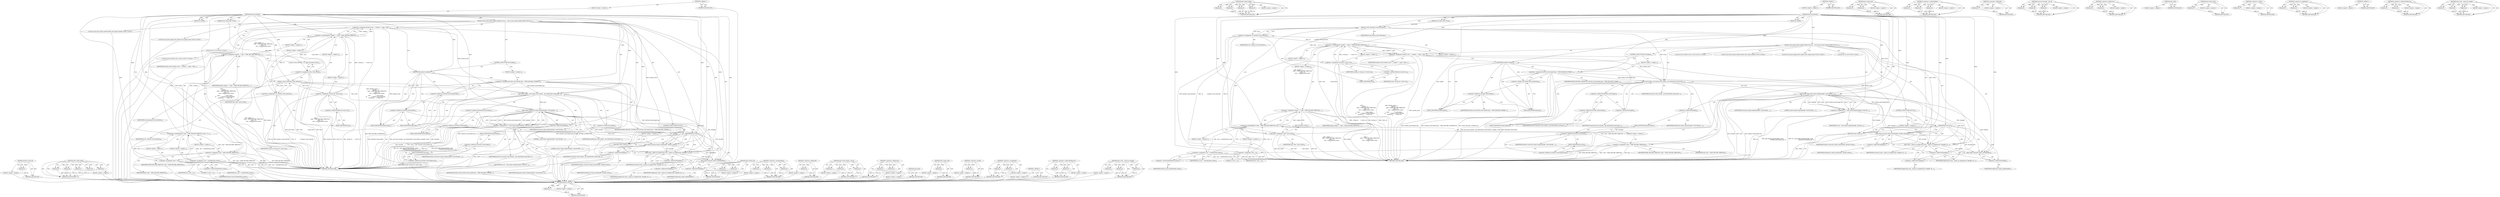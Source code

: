 digraph "perf_event__output_id_sample" {
vulnerable_142 [label=<(METHOD,primary_event_id)>];
vulnerable_143 [label=<(PARAM,p1)>];
vulnerable_144 [label=<(BLOCK,&lt;empty&gt;,&lt;empty&gt;)>];
vulnerable_145 [label=<(METHOD_RETURN,ANY)>];
vulnerable_166 [label=<(METHOD,perf_output_begin)>];
vulnerable_167 [label=<(PARAM,p1)>];
vulnerable_168 [label=<(PARAM,p2)>];
vulnerable_169 [label=<(PARAM,p3)>];
vulnerable_170 [label=<(PARAM,p4)>];
vulnerable_171 [label=<(PARAM,p5)>];
vulnerable_172 [label=<(BLOCK,&lt;empty&gt;,&lt;empty&gt;)>];
vulnerable_173 [label=<(METHOD_RETURN,ANY)>];
vulnerable_6 [label=<(METHOD,&lt;global&gt;)<SUB>1</SUB>>];
vulnerable_7 [label=<(BLOCK,&lt;empty&gt;,&lt;empty&gt;)<SUB>1</SUB>>];
vulnerable_8 [label=<(METHOD,perf_log_throttle)<SUB>1</SUB>>];
vulnerable_9 [label=<(PARAM,struct perf_event *event)<SUB>1</SUB>>];
vulnerable_10 [label=<(PARAM,int enable)<SUB>1</SUB>>];
vulnerable_11 [label=<(BLOCK,{
	struct perf_output_handle handle;
	struct pe...,{
	struct perf_output_handle handle;
	struct pe...)<SUB>2</SUB>>];
vulnerable_12 [label="<(LOCAL,struct perf_output_handle handle: perf_output_handle)<SUB>3</SUB>>"];
vulnerable_13 [label="<(LOCAL,struct perf_sample_data sample: perf_sample_data)<SUB>4</SUB>>"];
vulnerable_14 [label="<(LOCAL,int ret: int)<SUB>5</SUB>>"];
vulnerable_15 [label="<(LOCAL,struct throttle_event: struct)<SUB>12</SUB>>"];
vulnerable_16 [label=<(&lt;operator&gt;.assignment,throttle_event = {
		.header = {
			.type = PER...)<SUB>12</SUB>>];
vulnerable_17 [label=<(IDENTIFIER,throttle_event,throttle_event = {
		.header = {
			.type = PER...)<SUB>12</SUB>>];
vulnerable_18 [label=<(&lt;operator&gt;.arrayInitializer,{
		.header = {
			.type = PERF_RECORD_THROTTLE...)<SUB>12</SUB>>];
vulnerable_19 [label=<(BLOCK,&lt;empty&gt;,&lt;empty&gt;)<SUB>13</SUB>>];
vulnerable_20 [label=<(&lt;operator&gt;.assignment,.header = {
			.type = PERF_RECORD_THROTTLE,
		...)<SUB>13</SUB>>];
vulnerable_21 [label=<(IDENTIFIER,header,.header = {
			.type = PERF_RECORD_THROTTLE,
		...)<SUB>13</SUB>>];
vulnerable_22 [label=<(&lt;operator&gt;.arrayInitializer,{
			.type = PERF_RECORD_THROTTLE,
			.misc = 0...)<SUB>13</SUB>>];
vulnerable_23 [label=<(BLOCK,&lt;empty&gt;,&lt;empty&gt;)<SUB>14</SUB>>];
vulnerable_24 [label=<(&lt;operator&gt;.assignment,.type = PERF_RECORD_THROTTLE)<SUB>14</SUB>>];
vulnerable_25 [label=<(IDENTIFIER,type,.type = PERF_RECORD_THROTTLE)<SUB>14</SUB>>];
vulnerable_26 [label=<(IDENTIFIER,PERF_RECORD_THROTTLE,.type = PERF_RECORD_THROTTLE)<SUB>14</SUB>>];
vulnerable_27 [label=<(BLOCK,&lt;empty&gt;,&lt;empty&gt;)<SUB>15</SUB>>];
vulnerable_28 [label=<(&lt;operator&gt;.assignment,.misc = 0)<SUB>15</SUB>>];
vulnerable_29 [label=<(IDENTIFIER,misc,.misc = 0)<SUB>15</SUB>>];
vulnerable_30 [label=<(LITERAL,0,.misc = 0)<SUB>15</SUB>>];
vulnerable_31 [label=<(BLOCK,&lt;empty&gt;,&lt;empty&gt;)<SUB>16</SUB>>];
vulnerable_32 [label=<(&lt;operator&gt;.assignment,.size = sizeof(throttle_event))<SUB>16</SUB>>];
vulnerable_33 [label=<(IDENTIFIER,size,.size = sizeof(throttle_event))<SUB>16</SUB>>];
vulnerable_34 [label=<(&lt;operator&gt;.sizeOf,sizeof(throttle_event))<SUB>16</SUB>>];
vulnerable_35 [label=<(IDENTIFIER,throttle_event,sizeof(throttle_event))<SUB>16</SUB>>];
vulnerable_36 [label=<(BLOCK,&lt;empty&gt;,&lt;empty&gt;)<SUB>18</SUB>>];
vulnerable_37 [label=<(&lt;operator&gt;.assignment,.time		= perf_clock())<SUB>18</SUB>>];
vulnerable_38 [label=<(IDENTIFIER,time,.time		= perf_clock())<SUB>18</SUB>>];
vulnerable_39 [label=<(perf_clock,perf_clock())<SUB>18</SUB>>];
vulnerable_40 [label=<(BLOCK,&lt;empty&gt;,&lt;empty&gt;)<SUB>19</SUB>>];
vulnerable_41 [label=<(&lt;operator&gt;.assignment,.id		= primary_event_id(event))<SUB>19</SUB>>];
vulnerable_42 [label=<(IDENTIFIER,id,.id		= primary_event_id(event))<SUB>19</SUB>>];
vulnerable_43 [label=<(primary_event_id,primary_event_id(event))<SUB>19</SUB>>];
vulnerable_44 [label=<(IDENTIFIER,event,primary_event_id(event))<SUB>19</SUB>>];
vulnerable_45 [label=<(BLOCK,&lt;empty&gt;,&lt;empty&gt;)<SUB>20</SUB>>];
vulnerable_46 [label=<(&lt;operator&gt;.assignment,.stream_id	= event-&gt;id)<SUB>20</SUB>>];
vulnerable_47 [label=<(IDENTIFIER,stream_id,.stream_id	= event-&gt;id)<SUB>20</SUB>>];
vulnerable_48 [label=<(&lt;operator&gt;.indirectFieldAccess,event-&gt;id)<SUB>20</SUB>>];
vulnerable_49 [label=<(IDENTIFIER,event,.stream_id	= event-&gt;id)<SUB>20</SUB>>];
vulnerable_50 [label=<(FIELD_IDENTIFIER,id,id)<SUB>20</SUB>>];
vulnerable_51 [label=<(CONTROL_STRUCTURE,IF,if (enable))<SUB>23</SUB>>];
vulnerable_52 [label=<(IDENTIFIER,enable,if (enable))<SUB>23</SUB>>];
vulnerable_53 [label=<(BLOCK,&lt;empty&gt;,&lt;empty&gt;)<SUB>24</SUB>>];
vulnerable_54 [label=<(&lt;operator&gt;.assignment,throttle_event.header.type = PERF_RECORD_UNTHRO...)<SUB>24</SUB>>];
vulnerable_55 [label=<(&lt;operator&gt;.fieldAccess,throttle_event.header.type)<SUB>24</SUB>>];
vulnerable_56 [label=<(&lt;operator&gt;.fieldAccess,throttle_event.header)<SUB>24</SUB>>];
vulnerable_57 [label=<(IDENTIFIER,throttle_event,throttle_event.header.type = PERF_RECORD_UNTHRO...)<SUB>24</SUB>>];
vulnerable_58 [label=<(FIELD_IDENTIFIER,header,header)<SUB>24</SUB>>];
vulnerable_59 [label=<(FIELD_IDENTIFIER,type,type)<SUB>24</SUB>>];
vulnerable_60 [label=<(IDENTIFIER,PERF_RECORD_UNTHROTTLE,throttle_event.header.type = PERF_RECORD_UNTHRO...)<SUB>24</SUB>>];
vulnerable_61 [label=<(perf_event_header__init_id,perf_event_header__init_id(&amp;throttle_event.head...)<SUB>26</SUB>>];
vulnerable_62 [label=<(&lt;operator&gt;.addressOf,&amp;throttle_event.header)<SUB>26</SUB>>];
vulnerable_63 [label=<(&lt;operator&gt;.fieldAccess,throttle_event.header)<SUB>26</SUB>>];
vulnerable_64 [label=<(IDENTIFIER,throttle_event,perf_event_header__init_id(&amp;throttle_event.head...)<SUB>26</SUB>>];
vulnerable_65 [label=<(FIELD_IDENTIFIER,header,header)<SUB>26</SUB>>];
vulnerable_66 [label=<(&lt;operator&gt;.addressOf,&amp;sample)<SUB>26</SUB>>];
vulnerable_67 [label=<(IDENTIFIER,sample,perf_event_header__init_id(&amp;throttle_event.head...)<SUB>26</SUB>>];
vulnerable_68 [label=<(IDENTIFIER,event,perf_event_header__init_id(&amp;throttle_event.head...)<SUB>26</SUB>>];
vulnerable_69 [label=<(&lt;operator&gt;.assignment,ret = perf_output_begin(&amp;handle, event,
				thr...)<SUB>28</SUB>>];
vulnerable_70 [label=<(IDENTIFIER,ret,ret = perf_output_begin(&amp;handle, event,
				thr...)<SUB>28</SUB>>];
vulnerable_71 [label=<(perf_output_begin,perf_output_begin(&amp;handle, event,
				throttle_...)<SUB>28</SUB>>];
vulnerable_72 [label=<(&lt;operator&gt;.addressOf,&amp;handle)<SUB>28</SUB>>];
vulnerable_73 [label=<(IDENTIFIER,handle,perf_output_begin(&amp;handle, event,
				throttle_...)<SUB>28</SUB>>];
vulnerable_74 [label=<(IDENTIFIER,event,perf_output_begin(&amp;handle, event,
				throttle_...)<SUB>28</SUB>>];
vulnerable_75 [label=<(&lt;operator&gt;.fieldAccess,throttle_event.header.size)<SUB>29</SUB>>];
vulnerable_76 [label=<(&lt;operator&gt;.fieldAccess,throttle_event.header)<SUB>29</SUB>>];
vulnerable_77 [label=<(IDENTIFIER,throttle_event,perf_output_begin(&amp;handle, event,
				throttle_...)<SUB>29</SUB>>];
vulnerable_78 [label=<(FIELD_IDENTIFIER,header,header)<SUB>29</SUB>>];
vulnerable_79 [label=<(FIELD_IDENTIFIER,size,size)<SUB>29</SUB>>];
vulnerable_80 [label=<(LITERAL,1,perf_output_begin(&amp;handle, event,
				throttle_...)<SUB>29</SUB>>];
vulnerable_81 [label=<(LITERAL,0,perf_output_begin(&amp;handle, event,
				throttle_...)<SUB>29</SUB>>];
vulnerable_82 [label=<(CONTROL_STRUCTURE,IF,if (ret))<SUB>30</SUB>>];
vulnerable_83 [label=<(IDENTIFIER,ret,if (ret))<SUB>30</SUB>>];
vulnerable_84 [label=<(BLOCK,&lt;empty&gt;,&lt;empty&gt;)<SUB>31</SUB>>];
vulnerable_85 [label=<(RETURN,return;,return;)<SUB>31</SUB>>];
vulnerable_86 [label=<(perf_output_put,perf_output_put(&amp;handle, throttle_event))<SUB>33</SUB>>];
vulnerable_87 [label=<(&lt;operator&gt;.addressOf,&amp;handle)<SUB>33</SUB>>];
vulnerable_88 [label=<(IDENTIFIER,handle,perf_output_put(&amp;handle, throttle_event))<SUB>33</SUB>>];
vulnerable_89 [label=<(IDENTIFIER,throttle_event,perf_output_put(&amp;handle, throttle_event))<SUB>33</SUB>>];
vulnerable_90 [label=<(perf_event__output_id_sample,perf_event__output_id_sample(event, &amp;handle, &amp;s...)<SUB>34</SUB>>];
vulnerable_91 [label=<(IDENTIFIER,event,perf_event__output_id_sample(event, &amp;handle, &amp;s...)<SUB>34</SUB>>];
vulnerable_92 [label=<(&lt;operator&gt;.addressOf,&amp;handle)<SUB>34</SUB>>];
vulnerable_93 [label=<(IDENTIFIER,handle,perf_event__output_id_sample(event, &amp;handle, &amp;s...)<SUB>34</SUB>>];
vulnerable_94 [label=<(&lt;operator&gt;.addressOf,&amp;sample)<SUB>34</SUB>>];
vulnerable_95 [label=<(IDENTIFIER,sample,perf_event__output_id_sample(event, &amp;handle, &amp;s...)<SUB>34</SUB>>];
vulnerable_96 [label=<(perf_output_end,perf_output_end(&amp;handle))<SUB>35</SUB>>];
vulnerable_97 [label=<(&lt;operator&gt;.addressOf,&amp;handle)<SUB>35</SUB>>];
vulnerable_98 [label=<(IDENTIFIER,handle,perf_output_end(&amp;handle))<SUB>35</SUB>>];
vulnerable_99 [label=<(METHOD_RETURN,void)<SUB>1</SUB>>];
vulnerable_101 [label=<(METHOD_RETURN,ANY)<SUB>1</SUB>>];
vulnerable_174 [label=<(METHOD,perf_output_put)>];
vulnerable_175 [label=<(PARAM,p1)>];
vulnerable_176 [label=<(PARAM,p2)>];
vulnerable_177 [label=<(BLOCK,&lt;empty&gt;,&lt;empty&gt;)>];
vulnerable_178 [label=<(METHOD_RETURN,ANY)>];
vulnerable_129 [label=<(METHOD,&lt;operator&gt;.arrayInitializer)>];
vulnerable_130 [label=<(PARAM,p1)>];
vulnerable_131 [label=<(PARAM,p2)>];
vulnerable_132 [label=<(PARAM,p3)>];
vulnerable_133 [label=<(BLOCK,&lt;empty&gt;,&lt;empty&gt;)>];
vulnerable_134 [label=<(METHOD_RETURN,ANY)>];
vulnerable_162 [label=<(METHOD,&lt;operator&gt;.addressOf)>];
vulnerable_163 [label=<(PARAM,p1)>];
vulnerable_164 [label=<(BLOCK,&lt;empty&gt;,&lt;empty&gt;)>];
vulnerable_165 [label=<(METHOD_RETURN,ANY)>];
vulnerable_156 [label=<(METHOD,perf_event_header__init_id)>];
vulnerable_157 [label=<(PARAM,p1)>];
vulnerable_158 [label=<(PARAM,p2)>];
vulnerable_159 [label=<(PARAM,p3)>];
vulnerable_160 [label=<(BLOCK,&lt;empty&gt;,&lt;empty&gt;)>];
vulnerable_161 [label=<(METHOD_RETURN,ANY)>];
vulnerable_151 [label=<(METHOD,&lt;operator&gt;.fieldAccess)>];
vulnerable_152 [label=<(PARAM,p1)>];
vulnerable_153 [label=<(PARAM,p2)>];
vulnerable_154 [label=<(BLOCK,&lt;empty&gt;,&lt;empty&gt;)>];
vulnerable_155 [label=<(METHOD_RETURN,ANY)>];
vulnerable_139 [label=<(METHOD,perf_clock)>];
vulnerable_140 [label=<(BLOCK,&lt;empty&gt;,&lt;empty&gt;)>];
vulnerable_141 [label=<(METHOD_RETURN,ANY)>];
vulnerable_185 [label=<(METHOD,perf_output_end)>];
vulnerable_186 [label=<(PARAM,p1)>];
vulnerable_187 [label=<(BLOCK,&lt;empty&gt;,&lt;empty&gt;)>];
vulnerable_188 [label=<(METHOD_RETURN,ANY)>];
vulnerable_135 [label=<(METHOD,&lt;operator&gt;.sizeOf)>];
vulnerable_136 [label=<(PARAM,p1)>];
vulnerable_137 [label=<(BLOCK,&lt;empty&gt;,&lt;empty&gt;)>];
vulnerable_138 [label=<(METHOD_RETURN,ANY)>];
vulnerable_124 [label=<(METHOD,&lt;operator&gt;.assignment)>];
vulnerable_125 [label=<(PARAM,p1)>];
vulnerable_126 [label=<(PARAM,p2)>];
vulnerable_127 [label=<(BLOCK,&lt;empty&gt;,&lt;empty&gt;)>];
vulnerable_128 [label=<(METHOD_RETURN,ANY)>];
vulnerable_118 [label=<(METHOD,&lt;global&gt;)<SUB>1</SUB>>];
vulnerable_119 [label=<(BLOCK,&lt;empty&gt;,&lt;empty&gt;)>];
vulnerable_120 [label=<(METHOD_RETURN,ANY)>];
vulnerable_146 [label=<(METHOD,&lt;operator&gt;.indirectFieldAccess)>];
vulnerable_147 [label=<(PARAM,p1)>];
vulnerable_148 [label=<(PARAM,p2)>];
vulnerable_149 [label=<(BLOCK,&lt;empty&gt;,&lt;empty&gt;)>];
vulnerable_150 [label=<(METHOD_RETURN,ANY)>];
vulnerable_179 [label=<(METHOD,perf_event__output_id_sample)>];
vulnerable_180 [label=<(PARAM,p1)>];
vulnerable_181 [label=<(PARAM,p2)>];
vulnerable_182 [label=<(PARAM,p3)>];
vulnerable_183 [label=<(BLOCK,&lt;empty&gt;,&lt;empty&gt;)>];
vulnerable_184 [label=<(METHOD_RETURN,ANY)>];
fixed_141 [label=<(METHOD,primary_event_id)>];
fixed_142 [label=<(PARAM,p1)>];
fixed_143 [label=<(BLOCK,&lt;empty&gt;,&lt;empty&gt;)>];
fixed_144 [label=<(METHOD_RETURN,ANY)>];
fixed_165 [label=<(METHOD,perf_output_begin)>];
fixed_166 [label=<(PARAM,p1)>];
fixed_167 [label=<(PARAM,p2)>];
fixed_168 [label=<(PARAM,p3)>];
fixed_169 [label=<(PARAM,p4)>];
fixed_170 [label=<(BLOCK,&lt;empty&gt;,&lt;empty&gt;)>];
fixed_171 [label=<(METHOD_RETURN,ANY)>];
fixed_6 [label=<(METHOD,&lt;global&gt;)<SUB>1</SUB>>];
fixed_7 [label=<(BLOCK,&lt;empty&gt;,&lt;empty&gt;)<SUB>1</SUB>>];
fixed_8 [label=<(METHOD,perf_log_throttle)<SUB>1</SUB>>];
fixed_9 [label=<(PARAM,struct perf_event *event)<SUB>1</SUB>>];
fixed_10 [label=<(PARAM,int enable)<SUB>1</SUB>>];
fixed_11 [label=<(BLOCK,{
	struct perf_output_handle handle;
	struct pe...,{
	struct perf_output_handle handle;
	struct pe...)<SUB>2</SUB>>];
fixed_12 [label="<(LOCAL,struct perf_output_handle handle: perf_output_handle)<SUB>3</SUB>>"];
fixed_13 [label="<(LOCAL,struct perf_sample_data sample: perf_sample_data)<SUB>4</SUB>>"];
fixed_14 [label="<(LOCAL,int ret: int)<SUB>5</SUB>>"];
fixed_15 [label="<(LOCAL,struct throttle_event: struct)<SUB>12</SUB>>"];
fixed_16 [label=<(&lt;operator&gt;.assignment,throttle_event = {
		.header = {
			.type = PER...)<SUB>12</SUB>>];
fixed_17 [label=<(IDENTIFIER,throttle_event,throttle_event = {
		.header = {
			.type = PER...)<SUB>12</SUB>>];
fixed_18 [label=<(&lt;operator&gt;.arrayInitializer,{
		.header = {
			.type = PERF_RECORD_THROTTLE...)<SUB>12</SUB>>];
fixed_19 [label=<(BLOCK,&lt;empty&gt;,&lt;empty&gt;)<SUB>13</SUB>>];
fixed_20 [label=<(&lt;operator&gt;.assignment,.header = {
			.type = PERF_RECORD_THROTTLE,
		...)<SUB>13</SUB>>];
fixed_21 [label=<(IDENTIFIER,header,.header = {
			.type = PERF_RECORD_THROTTLE,
		...)<SUB>13</SUB>>];
fixed_22 [label=<(&lt;operator&gt;.arrayInitializer,{
			.type = PERF_RECORD_THROTTLE,
			.misc = 0...)<SUB>13</SUB>>];
fixed_23 [label=<(BLOCK,&lt;empty&gt;,&lt;empty&gt;)<SUB>14</SUB>>];
fixed_24 [label=<(&lt;operator&gt;.assignment,.type = PERF_RECORD_THROTTLE)<SUB>14</SUB>>];
fixed_25 [label=<(IDENTIFIER,type,.type = PERF_RECORD_THROTTLE)<SUB>14</SUB>>];
fixed_26 [label=<(IDENTIFIER,PERF_RECORD_THROTTLE,.type = PERF_RECORD_THROTTLE)<SUB>14</SUB>>];
fixed_27 [label=<(BLOCK,&lt;empty&gt;,&lt;empty&gt;)<SUB>15</SUB>>];
fixed_28 [label=<(&lt;operator&gt;.assignment,.misc = 0)<SUB>15</SUB>>];
fixed_29 [label=<(IDENTIFIER,misc,.misc = 0)<SUB>15</SUB>>];
fixed_30 [label=<(LITERAL,0,.misc = 0)<SUB>15</SUB>>];
fixed_31 [label=<(BLOCK,&lt;empty&gt;,&lt;empty&gt;)<SUB>16</SUB>>];
fixed_32 [label=<(&lt;operator&gt;.assignment,.size = sizeof(throttle_event))<SUB>16</SUB>>];
fixed_33 [label=<(IDENTIFIER,size,.size = sizeof(throttle_event))<SUB>16</SUB>>];
fixed_34 [label=<(&lt;operator&gt;.sizeOf,sizeof(throttle_event))<SUB>16</SUB>>];
fixed_35 [label=<(IDENTIFIER,throttle_event,sizeof(throttle_event))<SUB>16</SUB>>];
fixed_36 [label=<(BLOCK,&lt;empty&gt;,&lt;empty&gt;)<SUB>18</SUB>>];
fixed_37 [label=<(&lt;operator&gt;.assignment,.time		= perf_clock())<SUB>18</SUB>>];
fixed_38 [label=<(IDENTIFIER,time,.time		= perf_clock())<SUB>18</SUB>>];
fixed_39 [label=<(perf_clock,perf_clock())<SUB>18</SUB>>];
fixed_40 [label=<(BLOCK,&lt;empty&gt;,&lt;empty&gt;)<SUB>19</SUB>>];
fixed_41 [label=<(&lt;operator&gt;.assignment,.id		= primary_event_id(event))<SUB>19</SUB>>];
fixed_42 [label=<(IDENTIFIER,id,.id		= primary_event_id(event))<SUB>19</SUB>>];
fixed_43 [label=<(primary_event_id,primary_event_id(event))<SUB>19</SUB>>];
fixed_44 [label=<(IDENTIFIER,event,primary_event_id(event))<SUB>19</SUB>>];
fixed_45 [label=<(BLOCK,&lt;empty&gt;,&lt;empty&gt;)<SUB>20</SUB>>];
fixed_46 [label=<(&lt;operator&gt;.assignment,.stream_id	= event-&gt;id)<SUB>20</SUB>>];
fixed_47 [label=<(IDENTIFIER,stream_id,.stream_id	= event-&gt;id)<SUB>20</SUB>>];
fixed_48 [label=<(&lt;operator&gt;.indirectFieldAccess,event-&gt;id)<SUB>20</SUB>>];
fixed_49 [label=<(IDENTIFIER,event,.stream_id	= event-&gt;id)<SUB>20</SUB>>];
fixed_50 [label=<(FIELD_IDENTIFIER,id,id)<SUB>20</SUB>>];
fixed_51 [label=<(CONTROL_STRUCTURE,IF,if (enable))<SUB>23</SUB>>];
fixed_52 [label=<(IDENTIFIER,enable,if (enable))<SUB>23</SUB>>];
fixed_53 [label=<(BLOCK,&lt;empty&gt;,&lt;empty&gt;)<SUB>24</SUB>>];
fixed_54 [label=<(&lt;operator&gt;.assignment,throttle_event.header.type = PERF_RECORD_UNTHRO...)<SUB>24</SUB>>];
fixed_55 [label=<(&lt;operator&gt;.fieldAccess,throttle_event.header.type)<SUB>24</SUB>>];
fixed_56 [label=<(&lt;operator&gt;.fieldAccess,throttle_event.header)<SUB>24</SUB>>];
fixed_57 [label=<(IDENTIFIER,throttle_event,throttle_event.header.type = PERF_RECORD_UNTHRO...)<SUB>24</SUB>>];
fixed_58 [label=<(FIELD_IDENTIFIER,header,header)<SUB>24</SUB>>];
fixed_59 [label=<(FIELD_IDENTIFIER,type,type)<SUB>24</SUB>>];
fixed_60 [label=<(IDENTIFIER,PERF_RECORD_UNTHROTTLE,throttle_event.header.type = PERF_RECORD_UNTHRO...)<SUB>24</SUB>>];
fixed_61 [label=<(perf_event_header__init_id,perf_event_header__init_id(&amp;throttle_event.head...)<SUB>26</SUB>>];
fixed_62 [label=<(&lt;operator&gt;.addressOf,&amp;throttle_event.header)<SUB>26</SUB>>];
fixed_63 [label=<(&lt;operator&gt;.fieldAccess,throttle_event.header)<SUB>26</SUB>>];
fixed_64 [label=<(IDENTIFIER,throttle_event,perf_event_header__init_id(&amp;throttle_event.head...)<SUB>26</SUB>>];
fixed_65 [label=<(FIELD_IDENTIFIER,header,header)<SUB>26</SUB>>];
fixed_66 [label=<(&lt;operator&gt;.addressOf,&amp;sample)<SUB>26</SUB>>];
fixed_67 [label=<(IDENTIFIER,sample,perf_event_header__init_id(&amp;throttle_event.head...)<SUB>26</SUB>>];
fixed_68 [label=<(IDENTIFIER,event,perf_event_header__init_id(&amp;throttle_event.head...)<SUB>26</SUB>>];
fixed_69 [label=<(&lt;operator&gt;.assignment,ret = perf_output_begin(&amp;handle, event,
				thr...)<SUB>28</SUB>>];
fixed_70 [label=<(IDENTIFIER,ret,ret = perf_output_begin(&amp;handle, event,
				thr...)<SUB>28</SUB>>];
fixed_71 [label=<(perf_output_begin,perf_output_begin(&amp;handle, event,
				throttle_...)<SUB>28</SUB>>];
fixed_72 [label=<(&lt;operator&gt;.addressOf,&amp;handle)<SUB>28</SUB>>];
fixed_73 [label=<(IDENTIFIER,handle,perf_output_begin(&amp;handle, event,
				throttle_...)<SUB>28</SUB>>];
fixed_74 [label=<(IDENTIFIER,event,perf_output_begin(&amp;handle, event,
				throttle_...)<SUB>28</SUB>>];
fixed_75 [label=<(&lt;operator&gt;.fieldAccess,throttle_event.header.size)<SUB>29</SUB>>];
fixed_76 [label=<(&lt;operator&gt;.fieldAccess,throttle_event.header)<SUB>29</SUB>>];
fixed_77 [label=<(IDENTIFIER,throttle_event,perf_output_begin(&amp;handle, event,
				throttle_...)<SUB>29</SUB>>];
fixed_78 [label=<(FIELD_IDENTIFIER,header,header)<SUB>29</SUB>>];
fixed_79 [label=<(FIELD_IDENTIFIER,size,size)<SUB>29</SUB>>];
fixed_80 [label=<(LITERAL,0,perf_output_begin(&amp;handle, event,
				throttle_...)<SUB>29</SUB>>];
fixed_81 [label=<(CONTROL_STRUCTURE,IF,if (ret))<SUB>30</SUB>>];
fixed_82 [label=<(IDENTIFIER,ret,if (ret))<SUB>30</SUB>>];
fixed_83 [label=<(BLOCK,&lt;empty&gt;,&lt;empty&gt;)<SUB>31</SUB>>];
fixed_84 [label=<(RETURN,return;,return;)<SUB>31</SUB>>];
fixed_85 [label=<(perf_output_put,perf_output_put(&amp;handle, throttle_event))<SUB>33</SUB>>];
fixed_86 [label=<(&lt;operator&gt;.addressOf,&amp;handle)<SUB>33</SUB>>];
fixed_87 [label=<(IDENTIFIER,handle,perf_output_put(&amp;handle, throttle_event))<SUB>33</SUB>>];
fixed_88 [label=<(IDENTIFIER,throttle_event,perf_output_put(&amp;handle, throttle_event))<SUB>33</SUB>>];
fixed_89 [label=<(perf_event__output_id_sample,perf_event__output_id_sample(event, &amp;handle, &amp;s...)<SUB>34</SUB>>];
fixed_90 [label=<(IDENTIFIER,event,perf_event__output_id_sample(event, &amp;handle, &amp;s...)<SUB>34</SUB>>];
fixed_91 [label=<(&lt;operator&gt;.addressOf,&amp;handle)<SUB>34</SUB>>];
fixed_92 [label=<(IDENTIFIER,handle,perf_event__output_id_sample(event, &amp;handle, &amp;s...)<SUB>34</SUB>>];
fixed_93 [label=<(&lt;operator&gt;.addressOf,&amp;sample)<SUB>34</SUB>>];
fixed_94 [label=<(IDENTIFIER,sample,perf_event__output_id_sample(event, &amp;handle, &amp;s...)<SUB>34</SUB>>];
fixed_95 [label=<(perf_output_end,perf_output_end(&amp;handle))<SUB>35</SUB>>];
fixed_96 [label=<(&lt;operator&gt;.addressOf,&amp;handle)<SUB>35</SUB>>];
fixed_97 [label=<(IDENTIFIER,handle,perf_output_end(&amp;handle))<SUB>35</SUB>>];
fixed_98 [label=<(METHOD_RETURN,void)<SUB>1</SUB>>];
fixed_100 [label=<(METHOD_RETURN,ANY)<SUB>1</SUB>>];
fixed_172 [label=<(METHOD,perf_output_put)>];
fixed_173 [label=<(PARAM,p1)>];
fixed_174 [label=<(PARAM,p2)>];
fixed_175 [label=<(BLOCK,&lt;empty&gt;,&lt;empty&gt;)>];
fixed_176 [label=<(METHOD_RETURN,ANY)>];
fixed_128 [label=<(METHOD,&lt;operator&gt;.arrayInitializer)>];
fixed_129 [label=<(PARAM,p1)>];
fixed_130 [label=<(PARAM,p2)>];
fixed_131 [label=<(PARAM,p3)>];
fixed_132 [label=<(BLOCK,&lt;empty&gt;,&lt;empty&gt;)>];
fixed_133 [label=<(METHOD_RETURN,ANY)>];
fixed_161 [label=<(METHOD,&lt;operator&gt;.addressOf)>];
fixed_162 [label=<(PARAM,p1)>];
fixed_163 [label=<(BLOCK,&lt;empty&gt;,&lt;empty&gt;)>];
fixed_164 [label=<(METHOD_RETURN,ANY)>];
fixed_155 [label=<(METHOD,perf_event_header__init_id)>];
fixed_156 [label=<(PARAM,p1)>];
fixed_157 [label=<(PARAM,p2)>];
fixed_158 [label=<(PARAM,p3)>];
fixed_159 [label=<(BLOCK,&lt;empty&gt;,&lt;empty&gt;)>];
fixed_160 [label=<(METHOD_RETURN,ANY)>];
fixed_150 [label=<(METHOD,&lt;operator&gt;.fieldAccess)>];
fixed_151 [label=<(PARAM,p1)>];
fixed_152 [label=<(PARAM,p2)>];
fixed_153 [label=<(BLOCK,&lt;empty&gt;,&lt;empty&gt;)>];
fixed_154 [label=<(METHOD_RETURN,ANY)>];
fixed_138 [label=<(METHOD,perf_clock)>];
fixed_139 [label=<(BLOCK,&lt;empty&gt;,&lt;empty&gt;)>];
fixed_140 [label=<(METHOD_RETURN,ANY)>];
fixed_183 [label=<(METHOD,perf_output_end)>];
fixed_184 [label=<(PARAM,p1)>];
fixed_185 [label=<(BLOCK,&lt;empty&gt;,&lt;empty&gt;)>];
fixed_186 [label=<(METHOD_RETURN,ANY)>];
fixed_134 [label=<(METHOD,&lt;operator&gt;.sizeOf)>];
fixed_135 [label=<(PARAM,p1)>];
fixed_136 [label=<(BLOCK,&lt;empty&gt;,&lt;empty&gt;)>];
fixed_137 [label=<(METHOD_RETURN,ANY)>];
fixed_123 [label=<(METHOD,&lt;operator&gt;.assignment)>];
fixed_124 [label=<(PARAM,p1)>];
fixed_125 [label=<(PARAM,p2)>];
fixed_126 [label=<(BLOCK,&lt;empty&gt;,&lt;empty&gt;)>];
fixed_127 [label=<(METHOD_RETURN,ANY)>];
fixed_117 [label=<(METHOD,&lt;global&gt;)<SUB>1</SUB>>];
fixed_118 [label=<(BLOCK,&lt;empty&gt;,&lt;empty&gt;)>];
fixed_119 [label=<(METHOD_RETURN,ANY)>];
fixed_145 [label=<(METHOD,&lt;operator&gt;.indirectFieldAccess)>];
fixed_146 [label=<(PARAM,p1)>];
fixed_147 [label=<(PARAM,p2)>];
fixed_148 [label=<(BLOCK,&lt;empty&gt;,&lt;empty&gt;)>];
fixed_149 [label=<(METHOD_RETURN,ANY)>];
fixed_177 [label=<(METHOD,perf_event__output_id_sample)>];
fixed_178 [label=<(PARAM,p1)>];
fixed_179 [label=<(PARAM,p2)>];
fixed_180 [label=<(PARAM,p3)>];
fixed_181 [label=<(BLOCK,&lt;empty&gt;,&lt;empty&gt;)>];
fixed_182 [label=<(METHOD_RETURN,ANY)>];
vulnerable_142 -> vulnerable_143  [key=0, label="AST: "];
vulnerable_142 -> vulnerable_143  [key=1, label="DDG: "];
vulnerable_142 -> vulnerable_144  [key=0, label="AST: "];
vulnerable_142 -> vulnerable_145  [key=0, label="AST: "];
vulnerable_142 -> vulnerable_145  [key=1, label="CFG: "];
vulnerable_143 -> vulnerable_145  [key=0, label="DDG: p1"];
vulnerable_144 -> fixed_141  [key=0];
vulnerable_145 -> fixed_141  [key=0];
vulnerable_166 -> vulnerable_167  [key=0, label="AST: "];
vulnerable_166 -> vulnerable_167  [key=1, label="DDG: "];
vulnerable_166 -> vulnerable_172  [key=0, label="AST: "];
vulnerable_166 -> vulnerable_168  [key=0, label="AST: "];
vulnerable_166 -> vulnerable_168  [key=1, label="DDG: "];
vulnerable_166 -> vulnerable_173  [key=0, label="AST: "];
vulnerable_166 -> vulnerable_173  [key=1, label="CFG: "];
vulnerable_166 -> vulnerable_169  [key=0, label="AST: "];
vulnerable_166 -> vulnerable_169  [key=1, label="DDG: "];
vulnerable_166 -> vulnerable_170  [key=0, label="AST: "];
vulnerable_166 -> vulnerable_170  [key=1, label="DDG: "];
vulnerable_166 -> vulnerable_171  [key=0, label="AST: "];
vulnerable_166 -> vulnerable_171  [key=1, label="DDG: "];
vulnerable_167 -> vulnerable_173  [key=0, label="DDG: p1"];
vulnerable_168 -> vulnerable_173  [key=0, label="DDG: p2"];
vulnerable_169 -> vulnerable_173  [key=0, label="DDG: p3"];
vulnerable_170 -> vulnerable_173  [key=0, label="DDG: p4"];
vulnerable_171 -> vulnerable_173  [key=0, label="DDG: p5"];
vulnerable_172 -> fixed_141  [key=0];
vulnerable_173 -> fixed_141  [key=0];
vulnerable_6 -> vulnerable_7  [key=0, label="AST: "];
vulnerable_6 -> vulnerable_101  [key=0, label="AST: "];
vulnerable_6 -> vulnerable_101  [key=1, label="CFG: "];
vulnerable_7 -> vulnerable_8  [key=0, label="AST: "];
vulnerable_8 -> vulnerable_9  [key=0, label="AST: "];
vulnerable_8 -> vulnerable_9  [key=1, label="DDG: "];
vulnerable_8 -> vulnerable_10  [key=0, label="AST: "];
vulnerable_8 -> vulnerable_10  [key=1, label="DDG: "];
vulnerable_8 -> vulnerable_11  [key=0, label="AST: "];
vulnerable_8 -> vulnerable_99  [key=0, label="AST: "];
vulnerable_8 -> vulnerable_24  [key=0, label="CFG: "];
vulnerable_8 -> vulnerable_24  [key=1, label="DDG: "];
vulnerable_8 -> vulnerable_52  [key=0, label="DDG: "];
vulnerable_8 -> vulnerable_61  [key=0, label="DDG: "];
vulnerable_8 -> vulnerable_83  [key=0, label="DDG: "];
vulnerable_8 -> vulnerable_86  [key=0, label="DDG: "];
vulnerable_8 -> vulnerable_90  [key=0, label="DDG: "];
vulnerable_8 -> vulnerable_96  [key=0, label="DDG: "];
vulnerable_8 -> vulnerable_18  [key=0, label="DDG: "];
vulnerable_8 -> vulnerable_54  [key=0, label="DDG: "];
vulnerable_8 -> vulnerable_71  [key=0, label="DDG: "];
vulnerable_8 -> vulnerable_85  [key=0, label="DDG: "];
vulnerable_8 -> vulnerable_37  [key=0, label="DDG: "];
vulnerable_8 -> vulnerable_22  [key=0, label="DDG: "];
vulnerable_8 -> vulnerable_43  [key=0, label="DDG: "];
vulnerable_8 -> vulnerable_28  [key=0, label="DDG: "];
vulnerable_9 -> vulnerable_43  [key=0, label="DDG: event"];
vulnerable_10 -> vulnerable_99  [key=0, label="DDG: enable"];
vulnerable_11 -> vulnerable_12  [key=0, label="AST: "];
vulnerable_11 -> vulnerable_13  [key=0, label="AST: "];
vulnerable_11 -> vulnerable_14  [key=0, label="AST: "];
vulnerable_11 -> vulnerable_15  [key=0, label="AST: "];
vulnerable_11 -> vulnerable_16  [key=0, label="AST: "];
vulnerable_11 -> vulnerable_51  [key=0, label="AST: "];
vulnerable_11 -> vulnerable_61  [key=0, label="AST: "];
vulnerable_11 -> vulnerable_69  [key=0, label="AST: "];
vulnerable_11 -> vulnerable_82  [key=0, label="AST: "];
vulnerable_11 -> vulnerable_86  [key=0, label="AST: "];
vulnerable_11 -> vulnerable_90  [key=0, label="AST: "];
vulnerable_11 -> vulnerable_96  [key=0, label="AST: "];
vulnerable_12 -> fixed_141  [key=0];
vulnerable_13 -> fixed_141  [key=0];
vulnerable_14 -> fixed_141  [key=0];
vulnerable_15 -> fixed_141  [key=0];
vulnerable_16 -> vulnerable_17  [key=0, label="AST: "];
vulnerable_16 -> vulnerable_18  [key=0, label="AST: "];
vulnerable_16 -> vulnerable_52  [key=0, label="CFG: "];
vulnerable_16 -> vulnerable_99  [key=0, label="DDG: throttle_event"];
vulnerable_16 -> vulnerable_99  [key=1, label="DDG: {
		.header = {
			.type = PERF_RECORD_THROTTLE,
			.misc = 0,
			.size = sizeof(throttle_event),
		},
		.time		= perf_clock(),
		.id		= primary_event_id(event),
		.stream_id	= event-&gt;id,
	}"];
vulnerable_16 -> vulnerable_99  [key=2, label="DDG: throttle_event = {
		.header = {
			.type = PERF_RECORD_THROTTLE,
			.misc = 0,
			.size = sizeof(throttle_event),
		},
		.time		= perf_clock(),
		.id		= primary_event_id(event),
		.stream_id	= event-&gt;id,
	}"];
vulnerable_16 -> vulnerable_61  [key=0, label="DDG: throttle_event"];
vulnerable_16 -> vulnerable_86  [key=0, label="DDG: throttle_event"];
vulnerable_17 -> fixed_141  [key=0];
vulnerable_18 -> vulnerable_19  [key=0, label="AST: "];
vulnerable_18 -> vulnerable_36  [key=0, label="AST: "];
vulnerable_18 -> vulnerable_40  [key=0, label="AST: "];
vulnerable_18 -> vulnerable_45  [key=0, label="AST: "];
vulnerable_18 -> vulnerable_16  [key=0, label="CFG: "];
vulnerable_18 -> vulnerable_16  [key=1, label="DDG: &lt;empty&gt;"];
vulnerable_18 -> vulnerable_16  [key=2, label="DDG: "];
vulnerable_19 -> vulnerable_20  [key=0, label="AST: "];
vulnerable_20 -> vulnerable_21  [key=0, label="AST: "];
vulnerable_20 -> vulnerable_22  [key=0, label="AST: "];
vulnerable_20 -> vulnerable_39  [key=0, label="CFG: "];
vulnerable_20 -> vulnerable_99  [key=0, label="DDG: {
			.type = PERF_RECORD_THROTTLE,
			.misc = 0,
			.size = sizeof(throttle_event),
		}"];
vulnerable_20 -> vulnerable_99  [key=1, label="DDG: .header = {
			.type = PERF_RECORD_THROTTLE,
			.misc = 0,
			.size = sizeof(throttle_event),
		}"];
vulnerable_20 -> vulnerable_99  [key=2, label="DDG: header"];
vulnerable_20 -> vulnerable_18  [key=0, label="DDG: .header = {
			.type = PERF_RECORD_THROTTLE,
			.misc = 0,
			.size = sizeof(throttle_event),
		}"];
vulnerable_21 -> fixed_141  [key=0];
vulnerable_22 -> vulnerable_23  [key=0, label="AST: "];
vulnerable_22 -> vulnerable_27  [key=0, label="AST: "];
vulnerable_22 -> vulnerable_31  [key=0, label="AST: "];
vulnerable_22 -> vulnerable_20  [key=0, label="CFG: "];
vulnerable_22 -> vulnerable_20  [key=1, label="DDG: &lt;empty&gt;"];
vulnerable_22 -> vulnerable_20  [key=2, label="DDG: "];
vulnerable_23 -> vulnerable_24  [key=0, label="AST: "];
vulnerable_24 -> vulnerable_25  [key=0, label="AST: "];
vulnerable_24 -> vulnerable_26  [key=0, label="AST: "];
vulnerable_24 -> vulnerable_28  [key=0, label="CFG: "];
vulnerable_24 -> vulnerable_99  [key=0, label="DDG: PERF_RECORD_THROTTLE"];
vulnerable_24 -> vulnerable_99  [key=1, label="DDG: .type = PERF_RECORD_THROTTLE"];
vulnerable_24 -> vulnerable_99  [key=2, label="DDG: type"];
vulnerable_24 -> vulnerable_22  [key=0, label="DDG: .type = PERF_RECORD_THROTTLE"];
vulnerable_25 -> fixed_141  [key=0];
vulnerable_26 -> fixed_141  [key=0];
vulnerable_27 -> vulnerable_28  [key=0, label="AST: "];
vulnerable_28 -> vulnerable_29  [key=0, label="AST: "];
vulnerable_28 -> vulnerable_30  [key=0, label="AST: "];
vulnerable_28 -> vulnerable_34  [key=0, label="CFG: "];
vulnerable_28 -> vulnerable_99  [key=0, label="DDG: .misc = 0"];
vulnerable_28 -> vulnerable_99  [key=1, label="DDG: misc"];
vulnerable_28 -> vulnerable_22  [key=0, label="DDG: .misc = 0"];
vulnerable_29 -> fixed_141  [key=0];
vulnerable_30 -> fixed_141  [key=0];
vulnerable_31 -> vulnerable_32  [key=0, label="AST: "];
vulnerable_32 -> vulnerable_33  [key=0, label="AST: "];
vulnerable_32 -> vulnerable_34  [key=0, label="AST: "];
vulnerable_32 -> vulnerable_22  [key=0, label="CFG: "];
vulnerable_32 -> vulnerable_22  [key=1, label="DDG: .size = sizeof(throttle_event)"];
vulnerable_32 -> vulnerable_99  [key=0, label="DDG: .size = sizeof(throttle_event)"];
vulnerable_32 -> vulnerable_99  [key=1, label="DDG: size"];
vulnerable_33 -> fixed_141  [key=0];
vulnerable_34 -> vulnerable_35  [key=0, label="AST: "];
vulnerable_34 -> vulnerable_32  [key=0, label="CFG: "];
vulnerable_35 -> fixed_141  [key=0];
vulnerable_36 -> vulnerable_37  [key=0, label="AST: "];
vulnerable_37 -> vulnerable_38  [key=0, label="AST: "];
vulnerable_37 -> vulnerable_39  [key=0, label="AST: "];
vulnerable_37 -> vulnerable_43  [key=0, label="CFG: "];
vulnerable_37 -> vulnerable_99  [key=0, label="DDG: perf_clock()"];
vulnerable_37 -> vulnerable_99  [key=1, label="DDG: .time		= perf_clock()"];
vulnerable_37 -> vulnerable_99  [key=2, label="DDG: time"];
vulnerable_37 -> vulnerable_18  [key=0, label="DDG: .time		= perf_clock()"];
vulnerable_38 -> fixed_141  [key=0];
vulnerable_39 -> vulnerable_37  [key=0, label="CFG: "];
vulnerable_40 -> vulnerable_41  [key=0, label="AST: "];
vulnerable_41 -> vulnerable_42  [key=0, label="AST: "];
vulnerable_41 -> vulnerable_43  [key=0, label="AST: "];
vulnerable_41 -> vulnerable_50  [key=0, label="CFG: "];
vulnerable_41 -> vulnerable_99  [key=0, label="DDG: primary_event_id(event)"];
vulnerable_41 -> vulnerable_99  [key=1, label="DDG: .id		= primary_event_id(event)"];
vulnerable_41 -> vulnerable_99  [key=2, label="DDG: id"];
vulnerable_41 -> vulnerable_18  [key=0, label="DDG: .id		= primary_event_id(event)"];
vulnerable_42 -> fixed_141  [key=0];
vulnerable_43 -> vulnerable_44  [key=0, label="AST: "];
vulnerable_43 -> vulnerable_41  [key=0, label="CFG: "];
vulnerable_43 -> vulnerable_41  [key=1, label="DDG: event"];
vulnerable_43 -> vulnerable_61  [key=0, label="DDG: event"];
vulnerable_43 -> vulnerable_90  [key=0, label="DDG: event"];
vulnerable_43 -> vulnerable_71  [key=0, label="DDG: event"];
vulnerable_43 -> vulnerable_46  [key=0, label="DDG: event"];
vulnerable_44 -> fixed_141  [key=0];
vulnerable_45 -> vulnerable_46  [key=0, label="AST: "];
vulnerable_46 -> vulnerable_47  [key=0, label="AST: "];
vulnerable_46 -> vulnerable_48  [key=0, label="AST: "];
vulnerable_46 -> vulnerable_18  [key=0, label="CFG: "];
vulnerable_46 -> vulnerable_18  [key=1, label="DDG: .stream_id	= event-&gt;id"];
vulnerable_46 -> vulnerable_99  [key=0, label="DDG: event-&gt;id"];
vulnerable_46 -> vulnerable_99  [key=1, label="DDG: .stream_id	= event-&gt;id"];
vulnerable_46 -> vulnerable_99  [key=2, label="DDG: stream_id"];
vulnerable_47 -> fixed_141  [key=0];
vulnerable_48 -> vulnerable_49  [key=0, label="AST: "];
vulnerable_48 -> vulnerable_50  [key=0, label="AST: "];
vulnerable_48 -> vulnerable_46  [key=0, label="CFG: "];
vulnerable_49 -> fixed_141  [key=0];
vulnerable_50 -> vulnerable_48  [key=0, label="CFG: "];
vulnerable_51 -> vulnerable_52  [key=0, label="AST: "];
vulnerable_51 -> vulnerable_53  [key=0, label="AST: "];
vulnerable_52 -> vulnerable_58  [key=0, label="CFG: "];
vulnerable_52 -> vulnerable_58  [key=1, label="CDG: "];
vulnerable_52 -> vulnerable_65  [key=0, label="CFG: "];
vulnerable_52 -> vulnerable_59  [key=0, label="CDG: "];
vulnerable_52 -> vulnerable_55  [key=0, label="CDG: "];
vulnerable_52 -> vulnerable_56  [key=0, label="CDG: "];
vulnerable_52 -> vulnerable_54  [key=0, label="CDG: "];
vulnerable_53 -> vulnerable_54  [key=0, label="AST: "];
vulnerable_54 -> vulnerable_55  [key=0, label="AST: "];
vulnerable_54 -> vulnerable_60  [key=0, label="AST: "];
vulnerable_54 -> vulnerable_65  [key=0, label="CFG: "];
vulnerable_54 -> vulnerable_99  [key=0, label="DDG: throttle_event.header.type"];
vulnerable_54 -> vulnerable_99  [key=1, label="DDG: throttle_event.header.type = PERF_RECORD_UNTHROTTLE"];
vulnerable_54 -> vulnerable_99  [key=2, label="DDG: PERF_RECORD_UNTHROTTLE"];
vulnerable_54 -> vulnerable_61  [key=0, label="DDG: throttle_event.header.type"];
vulnerable_54 -> vulnerable_86  [key=0, label="DDG: throttle_event.header.type"];
vulnerable_55 -> vulnerable_56  [key=0, label="AST: "];
vulnerable_55 -> vulnerable_59  [key=0, label="AST: "];
vulnerable_55 -> vulnerable_54  [key=0, label="CFG: "];
vulnerable_56 -> vulnerable_57  [key=0, label="AST: "];
vulnerable_56 -> vulnerable_58  [key=0, label="AST: "];
vulnerable_56 -> vulnerable_59  [key=0, label="CFG: "];
vulnerable_57 -> fixed_141  [key=0];
vulnerable_58 -> vulnerable_56  [key=0, label="CFG: "];
vulnerable_59 -> vulnerable_55  [key=0, label="CFG: "];
vulnerable_60 -> fixed_141  [key=0];
vulnerable_61 -> vulnerable_62  [key=0, label="AST: "];
vulnerable_61 -> vulnerable_66  [key=0, label="AST: "];
vulnerable_61 -> vulnerable_68  [key=0, label="AST: "];
vulnerable_61 -> vulnerable_72  [key=0, label="CFG: "];
vulnerable_61 -> vulnerable_99  [key=0, label="DDG: &amp;throttle_event.header"];
vulnerable_61 -> vulnerable_99  [key=1, label="DDG: &amp;sample"];
vulnerable_61 -> vulnerable_99  [key=2, label="DDG: perf_event_header__init_id(&amp;throttle_event.header, &amp;sample, event)"];
vulnerable_61 -> vulnerable_90  [key=0, label="DDG: &amp;sample"];
vulnerable_61 -> vulnerable_71  [key=0, label="DDG: event"];
vulnerable_62 -> vulnerable_63  [key=0, label="AST: "];
vulnerable_62 -> vulnerable_66  [key=0, label="CFG: "];
vulnerable_63 -> vulnerable_64  [key=0, label="AST: "];
vulnerable_63 -> vulnerable_65  [key=0, label="AST: "];
vulnerable_63 -> vulnerable_62  [key=0, label="CFG: "];
vulnerable_64 -> fixed_141  [key=0];
vulnerable_65 -> vulnerable_63  [key=0, label="CFG: "];
vulnerable_66 -> vulnerable_67  [key=0, label="AST: "];
vulnerable_66 -> vulnerable_61  [key=0, label="CFG: "];
vulnerable_67 -> fixed_141  [key=0];
vulnerable_68 -> fixed_141  [key=0];
vulnerable_69 -> vulnerable_70  [key=0, label="AST: "];
vulnerable_69 -> vulnerable_71  [key=0, label="AST: "];
vulnerable_69 -> vulnerable_83  [key=0, label="CFG: "];
vulnerable_69 -> vulnerable_99  [key=0, label="DDG: ret"];
vulnerable_69 -> vulnerable_99  [key=1, label="DDG: perf_output_begin(&amp;handle, event,
				throttle_event.header.size, 1, 0)"];
vulnerable_69 -> vulnerable_99  [key=2, label="DDG: ret = perf_output_begin(&amp;handle, event,
				throttle_event.header.size, 1, 0)"];
vulnerable_70 -> fixed_141  [key=0];
vulnerable_71 -> vulnerable_72  [key=0, label="AST: "];
vulnerable_71 -> vulnerable_74  [key=0, label="AST: "];
vulnerable_71 -> vulnerable_75  [key=0, label="AST: "];
vulnerable_71 -> vulnerable_80  [key=0, label="AST: "];
vulnerable_71 -> vulnerable_81  [key=0, label="AST: "];
vulnerable_71 -> vulnerable_69  [key=0, label="CFG: "];
vulnerable_71 -> vulnerable_69  [key=1, label="DDG: event"];
vulnerable_71 -> vulnerable_69  [key=2, label="DDG: 0"];
vulnerable_71 -> vulnerable_69  [key=3, label="DDG: throttle_event.header.size"];
vulnerable_71 -> vulnerable_69  [key=4, label="DDG: &amp;handle"];
vulnerable_71 -> vulnerable_69  [key=5, label="DDG: 1"];
vulnerable_71 -> vulnerable_99  [key=0, label="DDG: &amp;handle"];
vulnerable_71 -> vulnerable_99  [key=1, label="DDG: event"];
vulnerable_71 -> vulnerable_99  [key=2, label="DDG: throttle_event.header.size"];
vulnerable_71 -> vulnerable_86  [key=0, label="DDG: &amp;handle"];
vulnerable_71 -> vulnerable_90  [key=0, label="DDG: event"];
vulnerable_71 -> vulnerable_90  [key=1, label="DDG: &amp;handle"];
vulnerable_71 -> vulnerable_96  [key=0, label="DDG: &amp;handle"];
vulnerable_72 -> vulnerable_73  [key=0, label="AST: "];
vulnerable_72 -> vulnerable_78  [key=0, label="CFG: "];
vulnerable_73 -> fixed_141  [key=0];
vulnerable_74 -> fixed_141  [key=0];
vulnerable_75 -> vulnerable_76  [key=0, label="AST: "];
vulnerable_75 -> vulnerable_79  [key=0, label="AST: "];
vulnerable_75 -> vulnerable_71  [key=0, label="CFG: "];
vulnerable_76 -> vulnerable_77  [key=0, label="AST: "];
vulnerable_76 -> vulnerable_78  [key=0, label="AST: "];
vulnerable_76 -> vulnerable_79  [key=0, label="CFG: "];
vulnerable_77 -> fixed_141  [key=0];
vulnerable_78 -> vulnerable_76  [key=0, label="CFG: "];
vulnerable_79 -> vulnerable_75  [key=0, label="CFG: "];
vulnerable_80 -> fixed_141  [key=0];
vulnerable_81 -> fixed_141  [key=0];
vulnerable_82 -> vulnerable_83  [key=0, label="AST: "];
vulnerable_82 -> vulnerable_84  [key=0, label="AST: "];
vulnerable_83 -> vulnerable_85  [key=0, label="CFG: "];
vulnerable_83 -> vulnerable_85  [key=1, label="CDG: "];
vulnerable_83 -> vulnerable_87  [key=0, label="CFG: "];
vulnerable_83 -> vulnerable_87  [key=1, label="CDG: "];
vulnerable_83 -> vulnerable_94  [key=0, label="CDG: "];
vulnerable_83 -> vulnerable_96  [key=0, label="CDG: "];
vulnerable_83 -> vulnerable_97  [key=0, label="CDG: "];
vulnerable_83 -> vulnerable_90  [key=0, label="CDG: "];
vulnerable_83 -> vulnerable_92  [key=0, label="CDG: "];
vulnerable_83 -> vulnerable_86  [key=0, label="CDG: "];
vulnerable_84 -> vulnerable_85  [key=0, label="AST: "];
vulnerable_85 -> vulnerable_99  [key=0, label="CFG: "];
vulnerable_85 -> vulnerable_99  [key=1, label="DDG: &lt;RET&gt;"];
vulnerable_86 -> vulnerable_87  [key=0, label="AST: "];
vulnerable_86 -> vulnerable_89  [key=0, label="AST: "];
vulnerable_86 -> vulnerable_92  [key=0, label="CFG: "];
vulnerable_86 -> vulnerable_90  [key=0, label="DDG: &amp;handle"];
vulnerable_86 -> vulnerable_96  [key=0, label="DDG: &amp;handle"];
vulnerable_87 -> vulnerable_88  [key=0, label="AST: "];
vulnerable_87 -> vulnerable_86  [key=0, label="CFG: "];
vulnerable_88 -> fixed_141  [key=0];
vulnerable_89 -> fixed_141  [key=0];
vulnerable_90 -> vulnerable_91  [key=0, label="AST: "];
vulnerable_90 -> vulnerable_92  [key=0, label="AST: "];
vulnerable_90 -> vulnerable_94  [key=0, label="AST: "];
vulnerable_90 -> vulnerable_97  [key=0, label="CFG: "];
vulnerable_90 -> vulnerable_96  [key=0, label="DDG: &amp;handle"];
vulnerable_91 -> fixed_141  [key=0];
vulnerable_92 -> vulnerable_93  [key=0, label="AST: "];
vulnerable_92 -> vulnerable_94  [key=0, label="CFG: "];
vulnerable_93 -> fixed_141  [key=0];
vulnerable_94 -> vulnerable_95  [key=0, label="AST: "];
vulnerable_94 -> vulnerable_90  [key=0, label="CFG: "];
vulnerable_95 -> fixed_141  [key=0];
vulnerable_96 -> vulnerable_97  [key=0, label="AST: "];
vulnerable_96 -> vulnerable_99  [key=0, label="CFG: "];
vulnerable_97 -> vulnerable_98  [key=0, label="AST: "];
vulnerable_97 -> vulnerable_96  [key=0, label="CFG: "];
vulnerable_98 -> fixed_141  [key=0];
vulnerable_99 -> fixed_141  [key=0];
vulnerable_101 -> fixed_141  [key=0];
vulnerable_174 -> vulnerable_175  [key=0, label="AST: "];
vulnerable_174 -> vulnerable_175  [key=1, label="DDG: "];
vulnerable_174 -> vulnerable_177  [key=0, label="AST: "];
vulnerable_174 -> vulnerable_176  [key=0, label="AST: "];
vulnerable_174 -> vulnerable_176  [key=1, label="DDG: "];
vulnerable_174 -> vulnerable_178  [key=0, label="AST: "];
vulnerable_174 -> vulnerable_178  [key=1, label="CFG: "];
vulnerable_175 -> vulnerable_178  [key=0, label="DDG: p1"];
vulnerable_176 -> vulnerable_178  [key=0, label="DDG: p2"];
vulnerable_177 -> fixed_141  [key=0];
vulnerable_178 -> fixed_141  [key=0];
vulnerable_129 -> vulnerable_130  [key=0, label="AST: "];
vulnerable_129 -> vulnerable_130  [key=1, label="DDG: "];
vulnerable_129 -> vulnerable_133  [key=0, label="AST: "];
vulnerable_129 -> vulnerable_131  [key=0, label="AST: "];
vulnerable_129 -> vulnerable_131  [key=1, label="DDG: "];
vulnerable_129 -> vulnerable_134  [key=0, label="AST: "];
vulnerable_129 -> vulnerable_134  [key=1, label="CFG: "];
vulnerable_129 -> vulnerable_132  [key=0, label="AST: "];
vulnerable_129 -> vulnerable_132  [key=1, label="DDG: "];
vulnerable_130 -> vulnerable_134  [key=0, label="DDG: p1"];
vulnerable_131 -> vulnerable_134  [key=0, label="DDG: p2"];
vulnerable_132 -> vulnerable_134  [key=0, label="DDG: p3"];
vulnerable_133 -> fixed_141  [key=0];
vulnerable_134 -> fixed_141  [key=0];
vulnerable_162 -> vulnerable_163  [key=0, label="AST: "];
vulnerable_162 -> vulnerable_163  [key=1, label="DDG: "];
vulnerable_162 -> vulnerable_164  [key=0, label="AST: "];
vulnerable_162 -> vulnerable_165  [key=0, label="AST: "];
vulnerable_162 -> vulnerable_165  [key=1, label="CFG: "];
vulnerable_163 -> vulnerable_165  [key=0, label="DDG: p1"];
vulnerable_164 -> fixed_141  [key=0];
vulnerable_165 -> fixed_141  [key=0];
vulnerable_156 -> vulnerable_157  [key=0, label="AST: "];
vulnerable_156 -> vulnerable_157  [key=1, label="DDG: "];
vulnerable_156 -> vulnerable_160  [key=0, label="AST: "];
vulnerable_156 -> vulnerable_158  [key=0, label="AST: "];
vulnerable_156 -> vulnerable_158  [key=1, label="DDG: "];
vulnerable_156 -> vulnerable_161  [key=0, label="AST: "];
vulnerable_156 -> vulnerable_161  [key=1, label="CFG: "];
vulnerable_156 -> vulnerable_159  [key=0, label="AST: "];
vulnerable_156 -> vulnerable_159  [key=1, label="DDG: "];
vulnerable_157 -> vulnerable_161  [key=0, label="DDG: p1"];
vulnerable_158 -> vulnerable_161  [key=0, label="DDG: p2"];
vulnerable_159 -> vulnerable_161  [key=0, label="DDG: p3"];
vulnerable_160 -> fixed_141  [key=0];
vulnerable_161 -> fixed_141  [key=0];
vulnerable_151 -> vulnerable_152  [key=0, label="AST: "];
vulnerable_151 -> vulnerable_152  [key=1, label="DDG: "];
vulnerable_151 -> vulnerable_154  [key=0, label="AST: "];
vulnerable_151 -> vulnerable_153  [key=0, label="AST: "];
vulnerable_151 -> vulnerable_153  [key=1, label="DDG: "];
vulnerable_151 -> vulnerable_155  [key=0, label="AST: "];
vulnerable_151 -> vulnerable_155  [key=1, label="CFG: "];
vulnerable_152 -> vulnerable_155  [key=0, label="DDG: p1"];
vulnerable_153 -> vulnerable_155  [key=0, label="DDG: p2"];
vulnerable_154 -> fixed_141  [key=0];
vulnerable_155 -> fixed_141  [key=0];
vulnerable_139 -> vulnerable_140  [key=0, label="AST: "];
vulnerable_139 -> vulnerable_141  [key=0, label="AST: "];
vulnerable_139 -> vulnerable_141  [key=1, label="CFG: "];
vulnerable_140 -> fixed_141  [key=0];
vulnerable_141 -> fixed_141  [key=0];
vulnerable_185 -> vulnerable_186  [key=0, label="AST: "];
vulnerable_185 -> vulnerable_186  [key=1, label="DDG: "];
vulnerable_185 -> vulnerable_187  [key=0, label="AST: "];
vulnerable_185 -> vulnerable_188  [key=0, label="AST: "];
vulnerable_185 -> vulnerable_188  [key=1, label="CFG: "];
vulnerable_186 -> vulnerable_188  [key=0, label="DDG: p1"];
vulnerable_187 -> fixed_141  [key=0];
vulnerable_188 -> fixed_141  [key=0];
vulnerable_135 -> vulnerable_136  [key=0, label="AST: "];
vulnerable_135 -> vulnerable_136  [key=1, label="DDG: "];
vulnerable_135 -> vulnerable_137  [key=0, label="AST: "];
vulnerable_135 -> vulnerable_138  [key=0, label="AST: "];
vulnerable_135 -> vulnerable_138  [key=1, label="CFG: "];
vulnerable_136 -> vulnerable_138  [key=0, label="DDG: p1"];
vulnerable_137 -> fixed_141  [key=0];
vulnerable_138 -> fixed_141  [key=0];
vulnerable_124 -> vulnerable_125  [key=0, label="AST: "];
vulnerable_124 -> vulnerable_125  [key=1, label="DDG: "];
vulnerable_124 -> vulnerable_127  [key=0, label="AST: "];
vulnerable_124 -> vulnerable_126  [key=0, label="AST: "];
vulnerable_124 -> vulnerable_126  [key=1, label="DDG: "];
vulnerable_124 -> vulnerable_128  [key=0, label="AST: "];
vulnerable_124 -> vulnerable_128  [key=1, label="CFG: "];
vulnerable_125 -> vulnerable_128  [key=0, label="DDG: p1"];
vulnerable_126 -> vulnerable_128  [key=0, label="DDG: p2"];
vulnerable_127 -> fixed_141  [key=0];
vulnerable_128 -> fixed_141  [key=0];
vulnerable_118 -> vulnerable_119  [key=0, label="AST: "];
vulnerable_118 -> vulnerable_120  [key=0, label="AST: "];
vulnerable_118 -> vulnerable_120  [key=1, label="CFG: "];
vulnerable_119 -> fixed_141  [key=0];
vulnerable_120 -> fixed_141  [key=0];
vulnerable_146 -> vulnerable_147  [key=0, label="AST: "];
vulnerable_146 -> vulnerable_147  [key=1, label="DDG: "];
vulnerable_146 -> vulnerable_149  [key=0, label="AST: "];
vulnerable_146 -> vulnerable_148  [key=0, label="AST: "];
vulnerable_146 -> vulnerable_148  [key=1, label="DDG: "];
vulnerable_146 -> vulnerable_150  [key=0, label="AST: "];
vulnerable_146 -> vulnerable_150  [key=1, label="CFG: "];
vulnerable_147 -> vulnerable_150  [key=0, label="DDG: p1"];
vulnerable_148 -> vulnerable_150  [key=0, label="DDG: p2"];
vulnerable_149 -> fixed_141  [key=0];
vulnerable_150 -> fixed_141  [key=0];
vulnerable_179 -> vulnerable_180  [key=0, label="AST: "];
vulnerable_179 -> vulnerable_180  [key=1, label="DDG: "];
vulnerable_179 -> vulnerable_183  [key=0, label="AST: "];
vulnerable_179 -> vulnerable_181  [key=0, label="AST: "];
vulnerable_179 -> vulnerable_181  [key=1, label="DDG: "];
vulnerable_179 -> vulnerable_184  [key=0, label="AST: "];
vulnerable_179 -> vulnerable_184  [key=1, label="CFG: "];
vulnerable_179 -> vulnerable_182  [key=0, label="AST: "];
vulnerable_179 -> vulnerable_182  [key=1, label="DDG: "];
vulnerable_180 -> vulnerable_184  [key=0, label="DDG: p1"];
vulnerable_181 -> vulnerable_184  [key=0, label="DDG: p2"];
vulnerable_182 -> vulnerable_184  [key=0, label="DDG: p3"];
vulnerable_183 -> fixed_141  [key=0];
vulnerable_184 -> fixed_141  [key=0];
fixed_141 -> fixed_142  [key=0, label="AST: "];
fixed_141 -> fixed_142  [key=1, label="DDG: "];
fixed_141 -> fixed_143  [key=0, label="AST: "];
fixed_141 -> fixed_144  [key=0, label="AST: "];
fixed_141 -> fixed_144  [key=1, label="CFG: "];
fixed_142 -> fixed_144  [key=0, label="DDG: p1"];
fixed_165 -> fixed_166  [key=0, label="AST: "];
fixed_165 -> fixed_166  [key=1, label="DDG: "];
fixed_165 -> fixed_170  [key=0, label="AST: "];
fixed_165 -> fixed_167  [key=0, label="AST: "];
fixed_165 -> fixed_167  [key=1, label="DDG: "];
fixed_165 -> fixed_171  [key=0, label="AST: "];
fixed_165 -> fixed_171  [key=1, label="CFG: "];
fixed_165 -> fixed_168  [key=0, label="AST: "];
fixed_165 -> fixed_168  [key=1, label="DDG: "];
fixed_165 -> fixed_169  [key=0, label="AST: "];
fixed_165 -> fixed_169  [key=1, label="DDG: "];
fixed_166 -> fixed_171  [key=0, label="DDG: p1"];
fixed_167 -> fixed_171  [key=0, label="DDG: p2"];
fixed_168 -> fixed_171  [key=0, label="DDG: p3"];
fixed_169 -> fixed_171  [key=0, label="DDG: p4"];
fixed_6 -> fixed_7  [key=0, label="AST: "];
fixed_6 -> fixed_100  [key=0, label="AST: "];
fixed_6 -> fixed_100  [key=1, label="CFG: "];
fixed_7 -> fixed_8  [key=0, label="AST: "];
fixed_8 -> fixed_9  [key=0, label="AST: "];
fixed_8 -> fixed_9  [key=1, label="DDG: "];
fixed_8 -> fixed_10  [key=0, label="AST: "];
fixed_8 -> fixed_10  [key=1, label="DDG: "];
fixed_8 -> fixed_11  [key=0, label="AST: "];
fixed_8 -> fixed_98  [key=0, label="AST: "];
fixed_8 -> fixed_24  [key=0, label="CFG: "];
fixed_8 -> fixed_24  [key=1, label="DDG: "];
fixed_8 -> fixed_52  [key=0, label="DDG: "];
fixed_8 -> fixed_61  [key=0, label="DDG: "];
fixed_8 -> fixed_82  [key=0, label="DDG: "];
fixed_8 -> fixed_85  [key=0, label="DDG: "];
fixed_8 -> fixed_89  [key=0, label="DDG: "];
fixed_8 -> fixed_95  [key=0, label="DDG: "];
fixed_8 -> fixed_18  [key=0, label="DDG: "];
fixed_8 -> fixed_54  [key=0, label="DDG: "];
fixed_8 -> fixed_71  [key=0, label="DDG: "];
fixed_8 -> fixed_84  [key=0, label="DDG: "];
fixed_8 -> fixed_37  [key=0, label="DDG: "];
fixed_8 -> fixed_22  [key=0, label="DDG: "];
fixed_8 -> fixed_43  [key=0, label="DDG: "];
fixed_8 -> fixed_28  [key=0, label="DDG: "];
fixed_9 -> fixed_43  [key=0, label="DDG: event"];
fixed_10 -> fixed_98  [key=0, label="DDG: enable"];
fixed_11 -> fixed_12  [key=0, label="AST: "];
fixed_11 -> fixed_13  [key=0, label="AST: "];
fixed_11 -> fixed_14  [key=0, label="AST: "];
fixed_11 -> fixed_15  [key=0, label="AST: "];
fixed_11 -> fixed_16  [key=0, label="AST: "];
fixed_11 -> fixed_51  [key=0, label="AST: "];
fixed_11 -> fixed_61  [key=0, label="AST: "];
fixed_11 -> fixed_69  [key=0, label="AST: "];
fixed_11 -> fixed_81  [key=0, label="AST: "];
fixed_11 -> fixed_85  [key=0, label="AST: "];
fixed_11 -> fixed_89  [key=0, label="AST: "];
fixed_11 -> fixed_95  [key=0, label="AST: "];
fixed_16 -> fixed_17  [key=0, label="AST: "];
fixed_16 -> fixed_18  [key=0, label="AST: "];
fixed_16 -> fixed_52  [key=0, label="CFG: "];
fixed_16 -> fixed_98  [key=0, label="DDG: throttle_event"];
fixed_16 -> fixed_98  [key=1, label="DDG: {
		.header = {
			.type = PERF_RECORD_THROTTLE,
			.misc = 0,
			.size = sizeof(throttle_event),
		},
		.time		= perf_clock(),
		.id		= primary_event_id(event),
		.stream_id	= event-&gt;id,
	}"];
fixed_16 -> fixed_98  [key=2, label="DDG: throttle_event = {
		.header = {
			.type = PERF_RECORD_THROTTLE,
			.misc = 0,
			.size = sizeof(throttle_event),
		},
		.time		= perf_clock(),
		.id		= primary_event_id(event),
		.stream_id	= event-&gt;id,
	}"];
fixed_16 -> fixed_61  [key=0, label="DDG: throttle_event"];
fixed_16 -> fixed_85  [key=0, label="DDG: throttle_event"];
fixed_18 -> fixed_19  [key=0, label="AST: "];
fixed_18 -> fixed_36  [key=0, label="AST: "];
fixed_18 -> fixed_40  [key=0, label="AST: "];
fixed_18 -> fixed_45  [key=0, label="AST: "];
fixed_18 -> fixed_16  [key=0, label="CFG: "];
fixed_18 -> fixed_16  [key=1, label="DDG: &lt;empty&gt;"];
fixed_18 -> fixed_16  [key=2, label="DDG: "];
fixed_19 -> fixed_20  [key=0, label="AST: "];
fixed_20 -> fixed_21  [key=0, label="AST: "];
fixed_20 -> fixed_22  [key=0, label="AST: "];
fixed_20 -> fixed_39  [key=0, label="CFG: "];
fixed_20 -> fixed_98  [key=0, label="DDG: {
			.type = PERF_RECORD_THROTTLE,
			.misc = 0,
			.size = sizeof(throttle_event),
		}"];
fixed_20 -> fixed_98  [key=1, label="DDG: .header = {
			.type = PERF_RECORD_THROTTLE,
			.misc = 0,
			.size = sizeof(throttle_event),
		}"];
fixed_20 -> fixed_98  [key=2, label="DDG: header"];
fixed_20 -> fixed_18  [key=0, label="DDG: .header = {
			.type = PERF_RECORD_THROTTLE,
			.misc = 0,
			.size = sizeof(throttle_event),
		}"];
fixed_22 -> fixed_23  [key=0, label="AST: "];
fixed_22 -> fixed_27  [key=0, label="AST: "];
fixed_22 -> fixed_31  [key=0, label="AST: "];
fixed_22 -> fixed_20  [key=0, label="CFG: "];
fixed_22 -> fixed_20  [key=1, label="DDG: &lt;empty&gt;"];
fixed_22 -> fixed_20  [key=2, label="DDG: "];
fixed_23 -> fixed_24  [key=0, label="AST: "];
fixed_24 -> fixed_25  [key=0, label="AST: "];
fixed_24 -> fixed_26  [key=0, label="AST: "];
fixed_24 -> fixed_28  [key=0, label="CFG: "];
fixed_24 -> fixed_98  [key=0, label="DDG: PERF_RECORD_THROTTLE"];
fixed_24 -> fixed_98  [key=1, label="DDG: .type = PERF_RECORD_THROTTLE"];
fixed_24 -> fixed_98  [key=2, label="DDG: type"];
fixed_24 -> fixed_22  [key=0, label="DDG: .type = PERF_RECORD_THROTTLE"];
fixed_27 -> fixed_28  [key=0, label="AST: "];
fixed_28 -> fixed_29  [key=0, label="AST: "];
fixed_28 -> fixed_30  [key=0, label="AST: "];
fixed_28 -> fixed_34  [key=0, label="CFG: "];
fixed_28 -> fixed_98  [key=0, label="DDG: .misc = 0"];
fixed_28 -> fixed_98  [key=1, label="DDG: misc"];
fixed_28 -> fixed_22  [key=0, label="DDG: .misc = 0"];
fixed_31 -> fixed_32  [key=0, label="AST: "];
fixed_32 -> fixed_33  [key=0, label="AST: "];
fixed_32 -> fixed_34  [key=0, label="AST: "];
fixed_32 -> fixed_22  [key=0, label="CFG: "];
fixed_32 -> fixed_22  [key=1, label="DDG: .size = sizeof(throttle_event)"];
fixed_32 -> fixed_98  [key=0, label="DDG: .size = sizeof(throttle_event)"];
fixed_32 -> fixed_98  [key=1, label="DDG: size"];
fixed_34 -> fixed_35  [key=0, label="AST: "];
fixed_34 -> fixed_32  [key=0, label="CFG: "];
fixed_36 -> fixed_37  [key=0, label="AST: "];
fixed_37 -> fixed_38  [key=0, label="AST: "];
fixed_37 -> fixed_39  [key=0, label="AST: "];
fixed_37 -> fixed_43  [key=0, label="CFG: "];
fixed_37 -> fixed_98  [key=0, label="DDG: perf_clock()"];
fixed_37 -> fixed_98  [key=1, label="DDG: .time		= perf_clock()"];
fixed_37 -> fixed_98  [key=2, label="DDG: time"];
fixed_37 -> fixed_18  [key=0, label="DDG: .time		= perf_clock()"];
fixed_39 -> fixed_37  [key=0, label="CFG: "];
fixed_40 -> fixed_41  [key=0, label="AST: "];
fixed_41 -> fixed_42  [key=0, label="AST: "];
fixed_41 -> fixed_43  [key=0, label="AST: "];
fixed_41 -> fixed_50  [key=0, label="CFG: "];
fixed_41 -> fixed_98  [key=0, label="DDG: primary_event_id(event)"];
fixed_41 -> fixed_98  [key=1, label="DDG: .id		= primary_event_id(event)"];
fixed_41 -> fixed_98  [key=2, label="DDG: id"];
fixed_41 -> fixed_18  [key=0, label="DDG: .id		= primary_event_id(event)"];
fixed_43 -> fixed_44  [key=0, label="AST: "];
fixed_43 -> fixed_41  [key=0, label="CFG: "];
fixed_43 -> fixed_41  [key=1, label="DDG: event"];
fixed_43 -> fixed_61  [key=0, label="DDG: event"];
fixed_43 -> fixed_89  [key=0, label="DDG: event"];
fixed_43 -> fixed_71  [key=0, label="DDG: event"];
fixed_43 -> fixed_46  [key=0, label="DDG: event"];
fixed_45 -> fixed_46  [key=0, label="AST: "];
fixed_46 -> fixed_47  [key=0, label="AST: "];
fixed_46 -> fixed_48  [key=0, label="AST: "];
fixed_46 -> fixed_18  [key=0, label="CFG: "];
fixed_46 -> fixed_18  [key=1, label="DDG: .stream_id	= event-&gt;id"];
fixed_46 -> fixed_98  [key=0, label="DDG: event-&gt;id"];
fixed_46 -> fixed_98  [key=1, label="DDG: .stream_id	= event-&gt;id"];
fixed_46 -> fixed_98  [key=2, label="DDG: stream_id"];
fixed_48 -> fixed_49  [key=0, label="AST: "];
fixed_48 -> fixed_50  [key=0, label="AST: "];
fixed_48 -> fixed_46  [key=0, label="CFG: "];
fixed_50 -> fixed_48  [key=0, label="CFG: "];
fixed_51 -> fixed_52  [key=0, label="AST: "];
fixed_51 -> fixed_53  [key=0, label="AST: "];
fixed_52 -> fixed_58  [key=0, label="CFG: "];
fixed_52 -> fixed_58  [key=1, label="CDG: "];
fixed_52 -> fixed_65  [key=0, label="CFG: "];
fixed_52 -> fixed_59  [key=0, label="CDG: "];
fixed_52 -> fixed_55  [key=0, label="CDG: "];
fixed_52 -> fixed_56  [key=0, label="CDG: "];
fixed_52 -> fixed_54  [key=0, label="CDG: "];
fixed_53 -> fixed_54  [key=0, label="AST: "];
fixed_54 -> fixed_55  [key=0, label="AST: "];
fixed_54 -> fixed_60  [key=0, label="AST: "];
fixed_54 -> fixed_65  [key=0, label="CFG: "];
fixed_54 -> fixed_98  [key=0, label="DDG: throttle_event.header.type"];
fixed_54 -> fixed_98  [key=1, label="DDG: throttle_event.header.type = PERF_RECORD_UNTHROTTLE"];
fixed_54 -> fixed_98  [key=2, label="DDG: PERF_RECORD_UNTHROTTLE"];
fixed_54 -> fixed_61  [key=0, label="DDG: throttle_event.header.type"];
fixed_54 -> fixed_85  [key=0, label="DDG: throttle_event.header.type"];
fixed_55 -> fixed_56  [key=0, label="AST: "];
fixed_55 -> fixed_59  [key=0, label="AST: "];
fixed_55 -> fixed_54  [key=0, label="CFG: "];
fixed_56 -> fixed_57  [key=0, label="AST: "];
fixed_56 -> fixed_58  [key=0, label="AST: "];
fixed_56 -> fixed_59  [key=0, label="CFG: "];
fixed_58 -> fixed_56  [key=0, label="CFG: "];
fixed_59 -> fixed_55  [key=0, label="CFG: "];
fixed_61 -> fixed_62  [key=0, label="AST: "];
fixed_61 -> fixed_66  [key=0, label="AST: "];
fixed_61 -> fixed_68  [key=0, label="AST: "];
fixed_61 -> fixed_72  [key=0, label="CFG: "];
fixed_61 -> fixed_98  [key=0, label="DDG: &amp;throttle_event.header"];
fixed_61 -> fixed_98  [key=1, label="DDG: &amp;sample"];
fixed_61 -> fixed_98  [key=2, label="DDG: perf_event_header__init_id(&amp;throttle_event.header, &amp;sample, event)"];
fixed_61 -> fixed_89  [key=0, label="DDG: &amp;sample"];
fixed_61 -> fixed_71  [key=0, label="DDG: event"];
fixed_62 -> fixed_63  [key=0, label="AST: "];
fixed_62 -> fixed_66  [key=0, label="CFG: "];
fixed_63 -> fixed_64  [key=0, label="AST: "];
fixed_63 -> fixed_65  [key=0, label="AST: "];
fixed_63 -> fixed_62  [key=0, label="CFG: "];
fixed_65 -> fixed_63  [key=0, label="CFG: "];
fixed_66 -> fixed_67  [key=0, label="AST: "];
fixed_66 -> fixed_61  [key=0, label="CFG: "];
fixed_69 -> fixed_70  [key=0, label="AST: "];
fixed_69 -> fixed_71  [key=0, label="AST: "];
fixed_69 -> fixed_82  [key=0, label="CFG: "];
fixed_69 -> fixed_98  [key=0, label="DDG: ret"];
fixed_69 -> fixed_98  [key=1, label="DDG: perf_output_begin(&amp;handle, event,
				throttle_event.header.size, 0)"];
fixed_69 -> fixed_98  [key=2, label="DDG: ret = perf_output_begin(&amp;handle, event,
				throttle_event.header.size, 0)"];
fixed_71 -> fixed_72  [key=0, label="AST: "];
fixed_71 -> fixed_74  [key=0, label="AST: "];
fixed_71 -> fixed_75  [key=0, label="AST: "];
fixed_71 -> fixed_80  [key=0, label="AST: "];
fixed_71 -> fixed_69  [key=0, label="CFG: "];
fixed_71 -> fixed_69  [key=1, label="DDG: &amp;handle"];
fixed_71 -> fixed_69  [key=2, label="DDG: event"];
fixed_71 -> fixed_69  [key=3, label="DDG: throttle_event.header.size"];
fixed_71 -> fixed_69  [key=4, label="DDG: 0"];
fixed_71 -> fixed_98  [key=0, label="DDG: &amp;handle"];
fixed_71 -> fixed_98  [key=1, label="DDG: event"];
fixed_71 -> fixed_98  [key=2, label="DDG: throttle_event.header.size"];
fixed_71 -> fixed_85  [key=0, label="DDG: &amp;handle"];
fixed_71 -> fixed_89  [key=0, label="DDG: event"];
fixed_71 -> fixed_89  [key=1, label="DDG: &amp;handle"];
fixed_71 -> fixed_95  [key=0, label="DDG: &amp;handle"];
fixed_72 -> fixed_73  [key=0, label="AST: "];
fixed_72 -> fixed_78  [key=0, label="CFG: "];
fixed_75 -> fixed_76  [key=0, label="AST: "];
fixed_75 -> fixed_79  [key=0, label="AST: "];
fixed_75 -> fixed_71  [key=0, label="CFG: "];
fixed_76 -> fixed_77  [key=0, label="AST: "];
fixed_76 -> fixed_78  [key=0, label="AST: "];
fixed_76 -> fixed_79  [key=0, label="CFG: "];
fixed_78 -> fixed_76  [key=0, label="CFG: "];
fixed_79 -> fixed_75  [key=0, label="CFG: "];
fixed_81 -> fixed_82  [key=0, label="AST: "];
fixed_81 -> fixed_83  [key=0, label="AST: "];
fixed_82 -> fixed_84  [key=0, label="CFG: "];
fixed_82 -> fixed_84  [key=1, label="CDG: "];
fixed_82 -> fixed_86  [key=0, label="CFG: "];
fixed_82 -> fixed_86  [key=1, label="CDG: "];
fixed_82 -> fixed_96  [key=0, label="CDG: "];
fixed_82 -> fixed_91  [key=0, label="CDG: "];
fixed_82 -> fixed_89  [key=0, label="CDG: "];
fixed_82 -> fixed_93  [key=0, label="CDG: "];
fixed_82 -> fixed_85  [key=0, label="CDG: "];
fixed_82 -> fixed_95  [key=0, label="CDG: "];
fixed_83 -> fixed_84  [key=0, label="AST: "];
fixed_84 -> fixed_98  [key=0, label="CFG: "];
fixed_84 -> fixed_98  [key=1, label="DDG: &lt;RET&gt;"];
fixed_85 -> fixed_86  [key=0, label="AST: "];
fixed_85 -> fixed_88  [key=0, label="AST: "];
fixed_85 -> fixed_91  [key=0, label="CFG: "];
fixed_85 -> fixed_89  [key=0, label="DDG: &amp;handle"];
fixed_85 -> fixed_95  [key=0, label="DDG: &amp;handle"];
fixed_86 -> fixed_87  [key=0, label="AST: "];
fixed_86 -> fixed_85  [key=0, label="CFG: "];
fixed_89 -> fixed_90  [key=0, label="AST: "];
fixed_89 -> fixed_91  [key=0, label="AST: "];
fixed_89 -> fixed_93  [key=0, label="AST: "];
fixed_89 -> fixed_96  [key=0, label="CFG: "];
fixed_89 -> fixed_95  [key=0, label="DDG: &amp;handle"];
fixed_91 -> fixed_92  [key=0, label="AST: "];
fixed_91 -> fixed_93  [key=0, label="CFG: "];
fixed_93 -> fixed_94  [key=0, label="AST: "];
fixed_93 -> fixed_89  [key=0, label="CFG: "];
fixed_95 -> fixed_96  [key=0, label="AST: "];
fixed_95 -> fixed_98  [key=0, label="CFG: "];
fixed_96 -> fixed_97  [key=0, label="AST: "];
fixed_96 -> fixed_95  [key=0, label="CFG: "];
fixed_172 -> fixed_173  [key=0, label="AST: "];
fixed_172 -> fixed_173  [key=1, label="DDG: "];
fixed_172 -> fixed_175  [key=0, label="AST: "];
fixed_172 -> fixed_174  [key=0, label="AST: "];
fixed_172 -> fixed_174  [key=1, label="DDG: "];
fixed_172 -> fixed_176  [key=0, label="AST: "];
fixed_172 -> fixed_176  [key=1, label="CFG: "];
fixed_173 -> fixed_176  [key=0, label="DDG: p1"];
fixed_174 -> fixed_176  [key=0, label="DDG: p2"];
fixed_128 -> fixed_129  [key=0, label="AST: "];
fixed_128 -> fixed_129  [key=1, label="DDG: "];
fixed_128 -> fixed_132  [key=0, label="AST: "];
fixed_128 -> fixed_130  [key=0, label="AST: "];
fixed_128 -> fixed_130  [key=1, label="DDG: "];
fixed_128 -> fixed_133  [key=0, label="AST: "];
fixed_128 -> fixed_133  [key=1, label="CFG: "];
fixed_128 -> fixed_131  [key=0, label="AST: "];
fixed_128 -> fixed_131  [key=1, label="DDG: "];
fixed_129 -> fixed_133  [key=0, label="DDG: p1"];
fixed_130 -> fixed_133  [key=0, label="DDG: p2"];
fixed_131 -> fixed_133  [key=0, label="DDG: p3"];
fixed_161 -> fixed_162  [key=0, label="AST: "];
fixed_161 -> fixed_162  [key=1, label="DDG: "];
fixed_161 -> fixed_163  [key=0, label="AST: "];
fixed_161 -> fixed_164  [key=0, label="AST: "];
fixed_161 -> fixed_164  [key=1, label="CFG: "];
fixed_162 -> fixed_164  [key=0, label="DDG: p1"];
fixed_155 -> fixed_156  [key=0, label="AST: "];
fixed_155 -> fixed_156  [key=1, label="DDG: "];
fixed_155 -> fixed_159  [key=0, label="AST: "];
fixed_155 -> fixed_157  [key=0, label="AST: "];
fixed_155 -> fixed_157  [key=1, label="DDG: "];
fixed_155 -> fixed_160  [key=0, label="AST: "];
fixed_155 -> fixed_160  [key=1, label="CFG: "];
fixed_155 -> fixed_158  [key=0, label="AST: "];
fixed_155 -> fixed_158  [key=1, label="DDG: "];
fixed_156 -> fixed_160  [key=0, label="DDG: p1"];
fixed_157 -> fixed_160  [key=0, label="DDG: p2"];
fixed_158 -> fixed_160  [key=0, label="DDG: p3"];
fixed_150 -> fixed_151  [key=0, label="AST: "];
fixed_150 -> fixed_151  [key=1, label="DDG: "];
fixed_150 -> fixed_153  [key=0, label="AST: "];
fixed_150 -> fixed_152  [key=0, label="AST: "];
fixed_150 -> fixed_152  [key=1, label="DDG: "];
fixed_150 -> fixed_154  [key=0, label="AST: "];
fixed_150 -> fixed_154  [key=1, label="CFG: "];
fixed_151 -> fixed_154  [key=0, label="DDG: p1"];
fixed_152 -> fixed_154  [key=0, label="DDG: p2"];
fixed_138 -> fixed_139  [key=0, label="AST: "];
fixed_138 -> fixed_140  [key=0, label="AST: "];
fixed_138 -> fixed_140  [key=1, label="CFG: "];
fixed_183 -> fixed_184  [key=0, label="AST: "];
fixed_183 -> fixed_184  [key=1, label="DDG: "];
fixed_183 -> fixed_185  [key=0, label="AST: "];
fixed_183 -> fixed_186  [key=0, label="AST: "];
fixed_183 -> fixed_186  [key=1, label="CFG: "];
fixed_184 -> fixed_186  [key=0, label="DDG: p1"];
fixed_134 -> fixed_135  [key=0, label="AST: "];
fixed_134 -> fixed_135  [key=1, label="DDG: "];
fixed_134 -> fixed_136  [key=0, label="AST: "];
fixed_134 -> fixed_137  [key=0, label="AST: "];
fixed_134 -> fixed_137  [key=1, label="CFG: "];
fixed_135 -> fixed_137  [key=0, label="DDG: p1"];
fixed_123 -> fixed_124  [key=0, label="AST: "];
fixed_123 -> fixed_124  [key=1, label="DDG: "];
fixed_123 -> fixed_126  [key=0, label="AST: "];
fixed_123 -> fixed_125  [key=0, label="AST: "];
fixed_123 -> fixed_125  [key=1, label="DDG: "];
fixed_123 -> fixed_127  [key=0, label="AST: "];
fixed_123 -> fixed_127  [key=1, label="CFG: "];
fixed_124 -> fixed_127  [key=0, label="DDG: p1"];
fixed_125 -> fixed_127  [key=0, label="DDG: p2"];
fixed_117 -> fixed_118  [key=0, label="AST: "];
fixed_117 -> fixed_119  [key=0, label="AST: "];
fixed_117 -> fixed_119  [key=1, label="CFG: "];
fixed_145 -> fixed_146  [key=0, label="AST: "];
fixed_145 -> fixed_146  [key=1, label="DDG: "];
fixed_145 -> fixed_148  [key=0, label="AST: "];
fixed_145 -> fixed_147  [key=0, label="AST: "];
fixed_145 -> fixed_147  [key=1, label="DDG: "];
fixed_145 -> fixed_149  [key=0, label="AST: "];
fixed_145 -> fixed_149  [key=1, label="CFG: "];
fixed_146 -> fixed_149  [key=0, label="DDG: p1"];
fixed_147 -> fixed_149  [key=0, label="DDG: p2"];
fixed_177 -> fixed_178  [key=0, label="AST: "];
fixed_177 -> fixed_178  [key=1, label="DDG: "];
fixed_177 -> fixed_181  [key=0, label="AST: "];
fixed_177 -> fixed_179  [key=0, label="AST: "];
fixed_177 -> fixed_179  [key=1, label="DDG: "];
fixed_177 -> fixed_182  [key=0, label="AST: "];
fixed_177 -> fixed_182  [key=1, label="CFG: "];
fixed_177 -> fixed_180  [key=0, label="AST: "];
fixed_177 -> fixed_180  [key=1, label="DDG: "];
fixed_178 -> fixed_182  [key=0, label="DDG: p1"];
fixed_179 -> fixed_182  [key=0, label="DDG: p2"];
fixed_180 -> fixed_182  [key=0, label="DDG: p3"];
}
